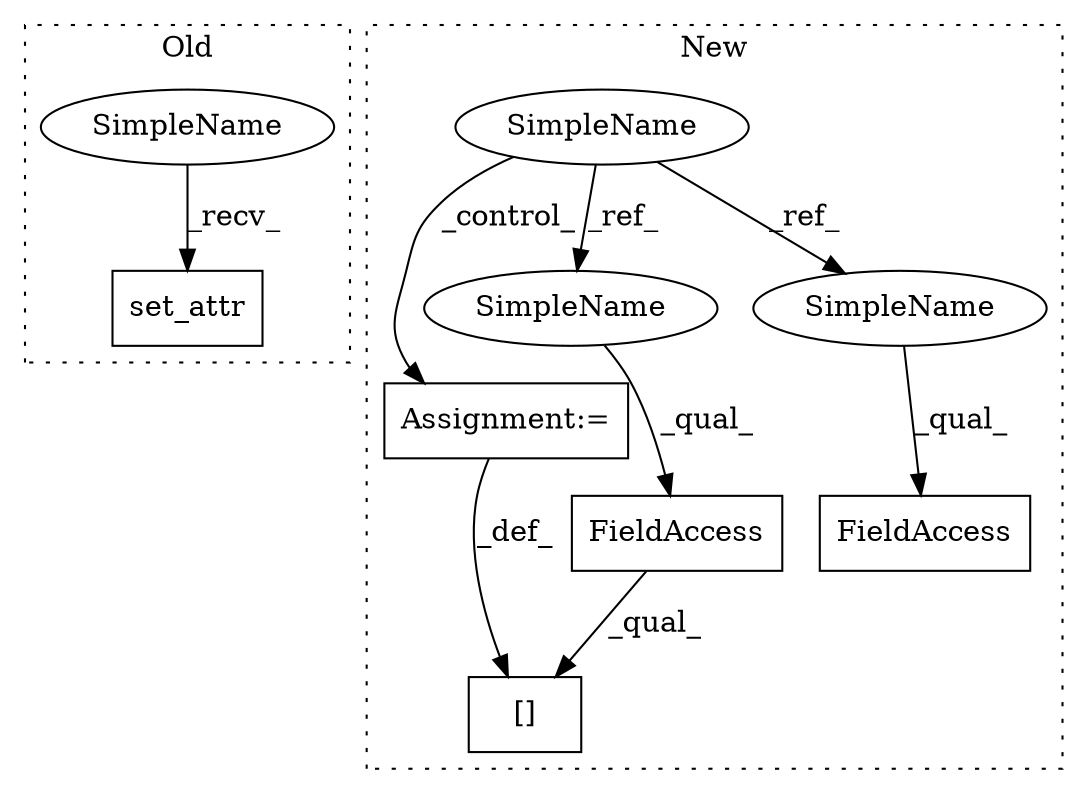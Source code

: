 digraph G {
subgraph cluster0 {
1 [label="set_attr" a="32" s="23748,23766" l="9,1" shape="box"];
9 [label="SimpleName" a="42" s="23743" l="4" shape="ellipse"];
label = "Old";
style="dotted";
}
subgraph cluster1 {
2 [label="[]" a="2" s="23348,23363" l="11,1" shape="box"];
3 [label="FieldAccess" a="22" s="23348" l="10" shape="box"];
4 [label="Assignment:=" a="7" s="23364" l="1" shape="box"];
5 [label="SimpleName" a="42" s="23190" l="4" shape="ellipse"];
6 [label="FieldAccess" a="22" s="23324" l="10" shape="box"];
7 [label="SimpleName" a="42" s="23348" l="4" shape="ellipse"];
8 [label="SimpleName" a="42" s="23324" l="4" shape="ellipse"];
label = "New";
style="dotted";
}
3 -> 2 [label="_qual_"];
4 -> 2 [label="_def_"];
5 -> 7 [label="_ref_"];
5 -> 8 [label="_ref_"];
5 -> 4 [label="_control_"];
7 -> 3 [label="_qual_"];
8 -> 6 [label="_qual_"];
9 -> 1 [label="_recv_"];
}